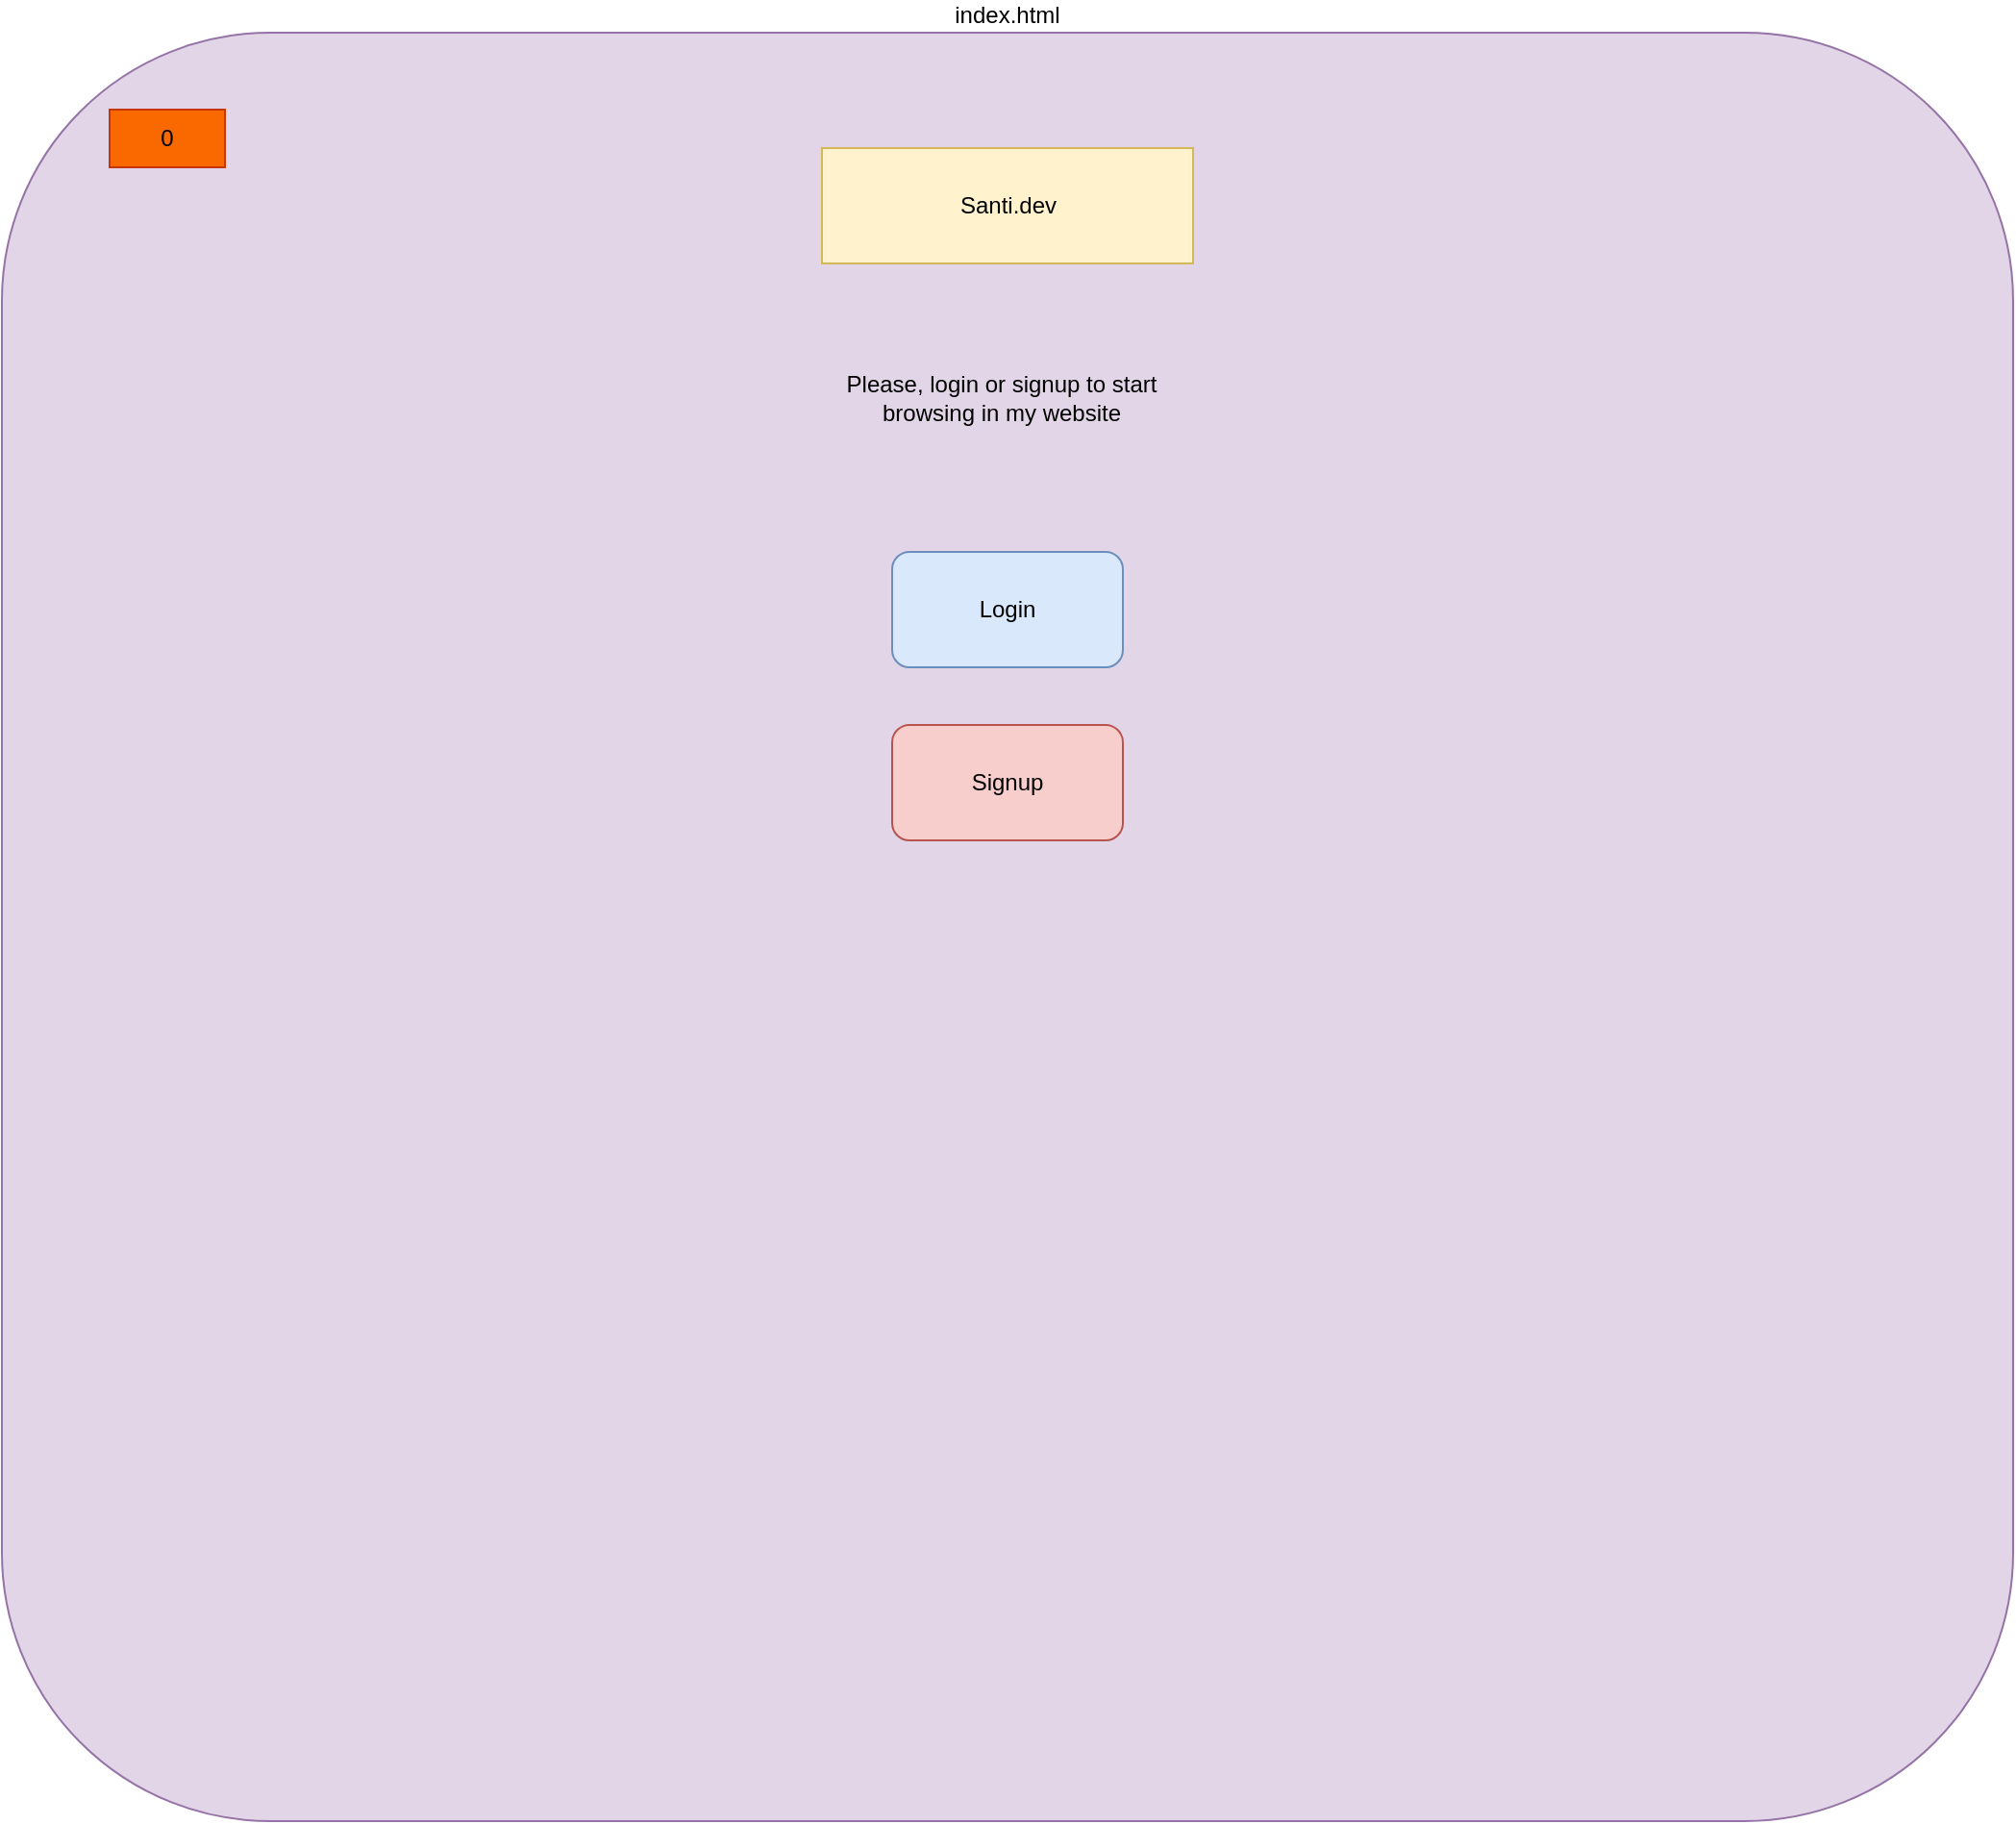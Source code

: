 <mxfile version="16.4.0" type="device"><diagram id="RIsX5f0QhVgkMU1Wd8uA" name="0"><mxGraphModel dx="1117" dy="1156" grid="1" gridSize="10" guides="1" tooltips="1" connect="1" arrows="1" fold="1" page="1" pageScale="1" pageWidth="1169" pageHeight="1654" math="0" shadow="0"><root><mxCell id="0"/><mxCell id="1" parent="0"/><mxCell id="TLCgweM7tOt1L5qx79w3-1" value="index.html" style="rounded=1;whiteSpace=wrap;html=1;labelPosition=center;verticalLabelPosition=top;align=center;verticalAlign=bottom;fillColor=#e1d5e7;strokeColor=#9673a6;" parent="1" vertex="1"><mxGeometry x="44" y="40" width="1046" height="930" as="geometry"/></mxCell><mxCell id="7M1YKGiH0VV9FoAsdrFY-1" value="0" style="text;html=1;strokeColor=#C73500;fillColor=#fa6800;align=center;verticalAlign=middle;whiteSpace=wrap;rounded=0;fontColor=#000000;" vertex="1" parent="1"><mxGeometry x="100" y="80" width="60" height="30" as="geometry"/></mxCell><mxCell id="7M1YKGiH0VV9FoAsdrFY-2" value="Santi.dev" style="text;html=1;strokeColor=#d6b656;fillColor=#fff2cc;align=center;verticalAlign=middle;whiteSpace=wrap;rounded=0;" vertex="1" parent="1"><mxGeometry x="470.5" y="100" width="193" height="60" as="geometry"/></mxCell><mxCell id="7M1YKGiH0VV9FoAsdrFY-3" value="Please, login or signup to start browsing in my website" style="text;html=1;strokeColor=none;fillColor=none;align=center;verticalAlign=middle;whiteSpace=wrap;rounded=0;" vertex="1" parent="1"><mxGeometry x="463.5" y="200" width="200" height="60" as="geometry"/></mxCell><mxCell id="7M1YKGiH0VV9FoAsdrFY-4" value="Login" style="rounded=1;whiteSpace=wrap;html=1;fillColor=#dae8fc;strokeColor=#6c8ebf;" vertex="1" parent="1"><mxGeometry x="507" y="310" width="120" height="60" as="geometry"/></mxCell><mxCell id="7M1YKGiH0VV9FoAsdrFY-5" value="Signup" style="rounded=1;whiteSpace=wrap;html=1;fillColor=#f8cecc;strokeColor=#b85450;" vertex="1" parent="1"><mxGeometry x="507" y="400" width="120" height="60" as="geometry"/></mxCell></root></mxGraphModel></diagram></mxfile>